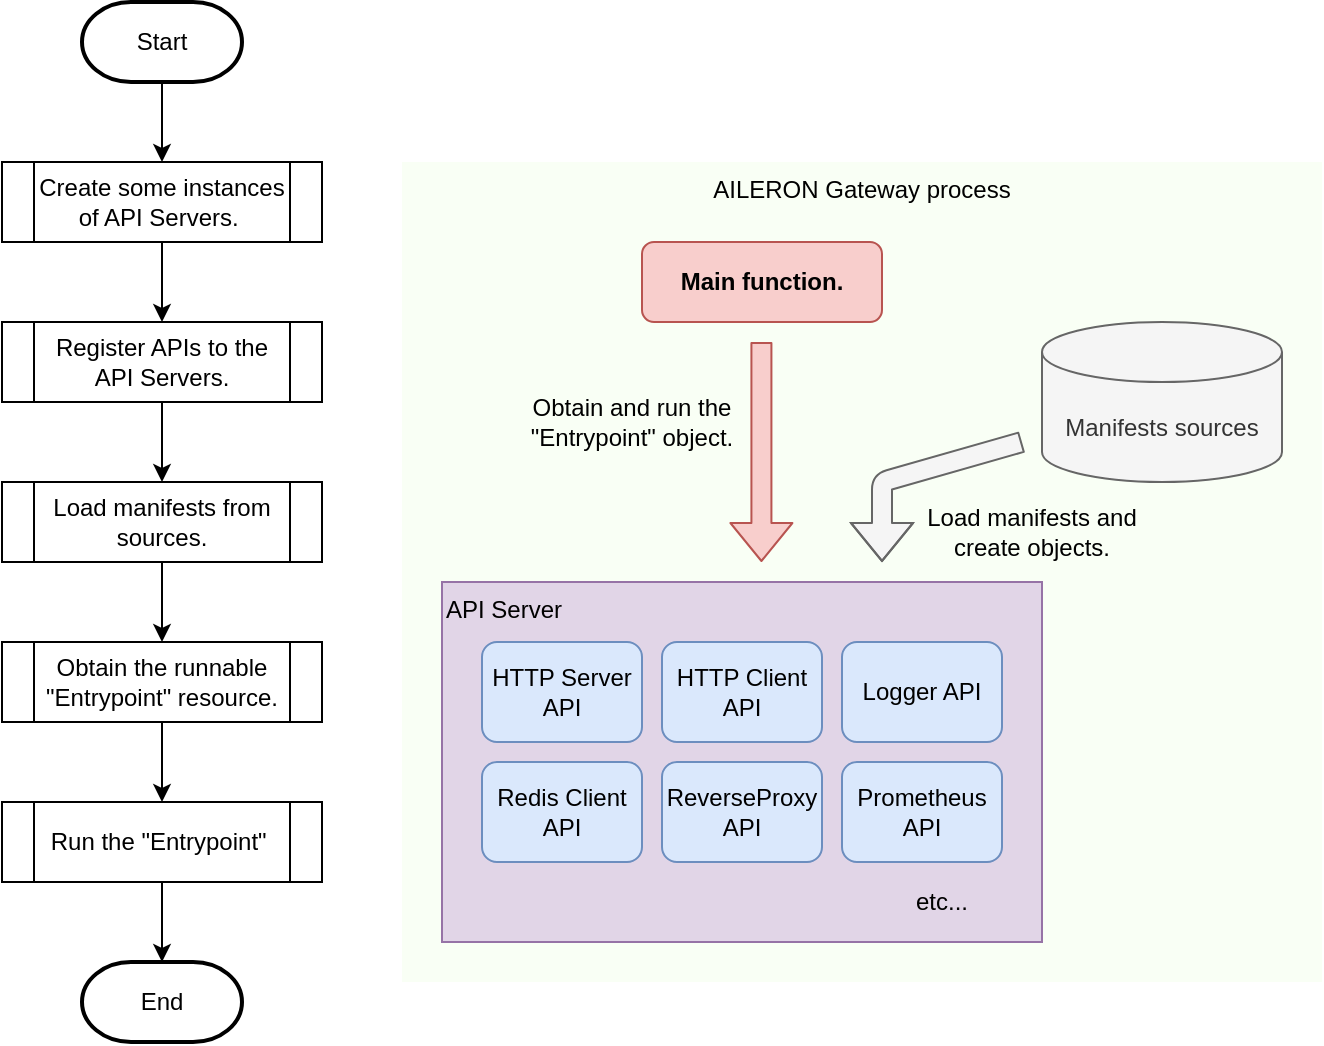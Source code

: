 <mxfile>
    <diagram id="VVMdM74mDpFCBubdMjJu" name="Page-1">
        <mxGraphModel dx="1154" dy="756" grid="1" gridSize="10" guides="1" tooltips="1" connect="1" arrows="1" fold="1" page="1" pageScale="1" pageWidth="850" pageHeight="1100" math="0" shadow="0">
            <root>
                <mxCell id="0"/>
                <mxCell id="1" parent="0"/>
                <mxCell id="31" value="AILERON Gateway process" style="rounded=0;whiteSpace=wrap;html=1;horizontal=1;align=center;verticalAlign=top;fillStyle=auto;comic=0;fillColor=#F9FFF5;strokeColor=none;" vertex="1" parent="1">
                    <mxGeometry x="280" y="200" width="460" height="410" as="geometry"/>
                </mxCell>
                <mxCell id="15" value="API Server" style="rounded=0;whiteSpace=wrap;html=1;fillColor=#e1d5e7;strokeColor=#9673a6;align=left;verticalAlign=top;" vertex="1" parent="1">
                    <mxGeometry x="300" y="410" width="300" height="180" as="geometry"/>
                </mxCell>
                <mxCell id="2" value="HTTP Server&lt;br&gt;API" style="rounded=1;whiteSpace=wrap;html=1;fillColor=#dae8fc;strokeColor=#6c8ebf;" parent="1" vertex="1">
                    <mxGeometry x="320" y="440" width="80" height="50" as="geometry"/>
                </mxCell>
                <mxCell id="11" style="edgeStyle=none;html=1;exitX=0.5;exitY=1;exitDx=0;exitDy=0;exitPerimeter=0;entryX=0.5;entryY=0;entryDx=0;entryDy=0;" edge="1" parent="1" source="3" target="6">
                    <mxGeometry relative="1" as="geometry"/>
                </mxCell>
                <mxCell id="3" value="Start" style="strokeWidth=2;html=1;shape=mxgraph.flowchart.terminator;whiteSpace=wrap;" vertex="1" parent="1">
                    <mxGeometry x="120" y="120" width="80" height="40" as="geometry"/>
                </mxCell>
                <mxCell id="4" value="End" style="strokeWidth=2;html=1;shape=mxgraph.flowchart.terminator;whiteSpace=wrap;" vertex="1" parent="1">
                    <mxGeometry x="120" y="600" width="80" height="40" as="geometry"/>
                </mxCell>
                <mxCell id="12" style="edgeStyle=none;html=1;exitX=0.5;exitY=1;exitDx=0;exitDy=0;entryX=0.5;entryY=0;entryDx=0;entryDy=0;" edge="1" parent="1" source="6" target="7">
                    <mxGeometry relative="1" as="geometry"/>
                </mxCell>
                <mxCell id="6" value="Create some instances of API Servers.&amp;nbsp;" style="shape=process;whiteSpace=wrap;html=1;backgroundOutline=1;" vertex="1" parent="1">
                    <mxGeometry x="80" y="200" width="160" height="40" as="geometry"/>
                </mxCell>
                <mxCell id="13" style="edgeStyle=none;html=1;exitX=0.5;exitY=1;exitDx=0;exitDy=0;entryX=0.5;entryY=0;entryDx=0;entryDy=0;" edge="1" parent="1" source="7" target="8">
                    <mxGeometry relative="1" as="geometry"/>
                </mxCell>
                <mxCell id="7" value="Register APIs to the API Servers." style="shape=process;whiteSpace=wrap;html=1;backgroundOutline=1;" vertex="1" parent="1">
                    <mxGeometry x="80" y="280" width="160" height="40" as="geometry"/>
                </mxCell>
                <mxCell id="21" style="edgeStyle=none;html=1;exitX=0.5;exitY=1;exitDx=0;exitDy=0;entryX=0.5;entryY=0;entryDx=0;entryDy=0;" edge="1" parent="1" source="8" target="9">
                    <mxGeometry relative="1" as="geometry"/>
                </mxCell>
                <mxCell id="8" value="Load manifests from sources." style="shape=process;whiteSpace=wrap;html=1;backgroundOutline=1;" vertex="1" parent="1">
                    <mxGeometry x="80" y="360" width="160" height="40" as="geometry"/>
                </mxCell>
                <mxCell id="22" style="edgeStyle=none;html=1;exitX=0.5;exitY=1;exitDx=0;exitDy=0;entryX=0.5;entryY=0;entryDx=0;entryDy=0;" edge="1" parent="1" source="9" target="10">
                    <mxGeometry relative="1" as="geometry"/>
                </mxCell>
                <mxCell id="9" value="Obtain the runnable &quot;Entrypoint&quot; resource." style="shape=process;whiteSpace=wrap;html=1;backgroundOutline=1;" vertex="1" parent="1">
                    <mxGeometry x="80" y="440" width="160" height="40" as="geometry"/>
                </mxCell>
                <mxCell id="23" style="edgeStyle=none;html=1;exitX=0.5;exitY=1;exitDx=0;exitDy=0;entryX=0.5;entryY=0;entryDx=0;entryDy=0;entryPerimeter=0;" edge="1" parent="1" source="10" target="4">
                    <mxGeometry relative="1" as="geometry"/>
                </mxCell>
                <mxCell id="10" value="Run the &quot;Entrypoint&quot;&amp;nbsp;" style="shape=process;whiteSpace=wrap;html=1;backgroundOutline=1;" vertex="1" parent="1">
                    <mxGeometry x="80" y="520" width="160" height="40" as="geometry"/>
                </mxCell>
                <mxCell id="14" value="HTTP Client&lt;br&gt;API" style="rounded=1;whiteSpace=wrap;html=1;fillColor=#dae8fc;strokeColor=#6c8ebf;" vertex="1" parent="1">
                    <mxGeometry x="410" y="440" width="80" height="50" as="geometry"/>
                </mxCell>
                <mxCell id="16" value="Logger API" style="rounded=1;whiteSpace=wrap;html=1;fillColor=#dae8fc;strokeColor=#6c8ebf;" vertex="1" parent="1">
                    <mxGeometry x="500" y="440" width="80" height="50" as="geometry"/>
                </mxCell>
                <mxCell id="17" value="Redis Client&lt;br&gt;API" style="rounded=1;whiteSpace=wrap;html=1;fillColor=#dae8fc;strokeColor=#6c8ebf;" vertex="1" parent="1">
                    <mxGeometry x="320" y="500" width="80" height="50" as="geometry"/>
                </mxCell>
                <mxCell id="18" value="ReverseProxy&lt;br&gt;API" style="rounded=1;whiteSpace=wrap;html=1;fillColor=#dae8fc;strokeColor=#6c8ebf;" vertex="1" parent="1">
                    <mxGeometry x="410" y="500" width="80" height="50" as="geometry"/>
                </mxCell>
                <mxCell id="19" value="Prometheus&lt;br&gt;API" style="rounded=1;whiteSpace=wrap;html=1;fillColor=#dae8fc;strokeColor=#6c8ebf;" vertex="1" parent="1">
                    <mxGeometry x="500" y="500" width="80" height="50" as="geometry"/>
                </mxCell>
                <mxCell id="20" value="etc..." style="text;html=1;strokeColor=none;fillColor=none;align=center;verticalAlign=middle;whiteSpace=wrap;rounded=0;" vertex="1" parent="1">
                    <mxGeometry x="520" y="560" width="60" height="20" as="geometry"/>
                </mxCell>
                <mxCell id="24" value="Manifests sources" style="shape=cylinder3;whiteSpace=wrap;html=1;boundedLbl=1;backgroundOutline=1;size=15;fillColor=#f5f5f5;fontColor=#333333;strokeColor=#666666;" vertex="1" parent="1">
                    <mxGeometry x="600" y="280" width="120" height="80" as="geometry"/>
                </mxCell>
                <mxCell id="25" value="" style="shape=flexArrow;endArrow=classic;html=1;fillColor=#f5f5f5;strokeColor=#666666;" edge="1" parent="1">
                    <mxGeometry width="50" height="50" relative="1" as="geometry">
                        <mxPoint x="590" y="340" as="sourcePoint"/>
                        <mxPoint x="520" y="400" as="targetPoint"/>
                        <Array as="points">
                            <mxPoint x="520" y="360"/>
                        </Array>
                    </mxGeometry>
                </mxCell>
                <mxCell id="26" value="Load manifests and create objects." style="text;html=1;strokeColor=none;fillColor=none;align=center;verticalAlign=middle;whiteSpace=wrap;rounded=0;" vertex="1" parent="1">
                    <mxGeometry x="540" y="360" width="110" height="50" as="geometry"/>
                </mxCell>
                <mxCell id="28" value="Main function." style="rounded=1;whiteSpace=wrap;html=1;fillColor=#f8cecc;strokeColor=#b85450;fontStyle=1" vertex="1" parent="1">
                    <mxGeometry x="400" y="240" width="120" height="40" as="geometry"/>
                </mxCell>
                <mxCell id="29" value="" style="shape=flexArrow;endArrow=classic;html=1;fillColor=#f8cecc;strokeColor=#b85450;" edge="1" parent="1">
                    <mxGeometry width="50" height="50" relative="1" as="geometry">
                        <mxPoint x="459.71" y="290" as="sourcePoint"/>
                        <mxPoint x="459.71" y="400" as="targetPoint"/>
                    </mxGeometry>
                </mxCell>
                <mxCell id="30" value="Obtain and run the &quot;Entrypoint&quot; object." style="text;html=1;strokeColor=none;fillColor=none;align=center;verticalAlign=middle;whiteSpace=wrap;rounded=0;" vertex="1" parent="1">
                    <mxGeometry x="340" y="310" width="110" height="40" as="geometry"/>
                </mxCell>
            </root>
        </mxGraphModel>
    </diagram>
</mxfile>